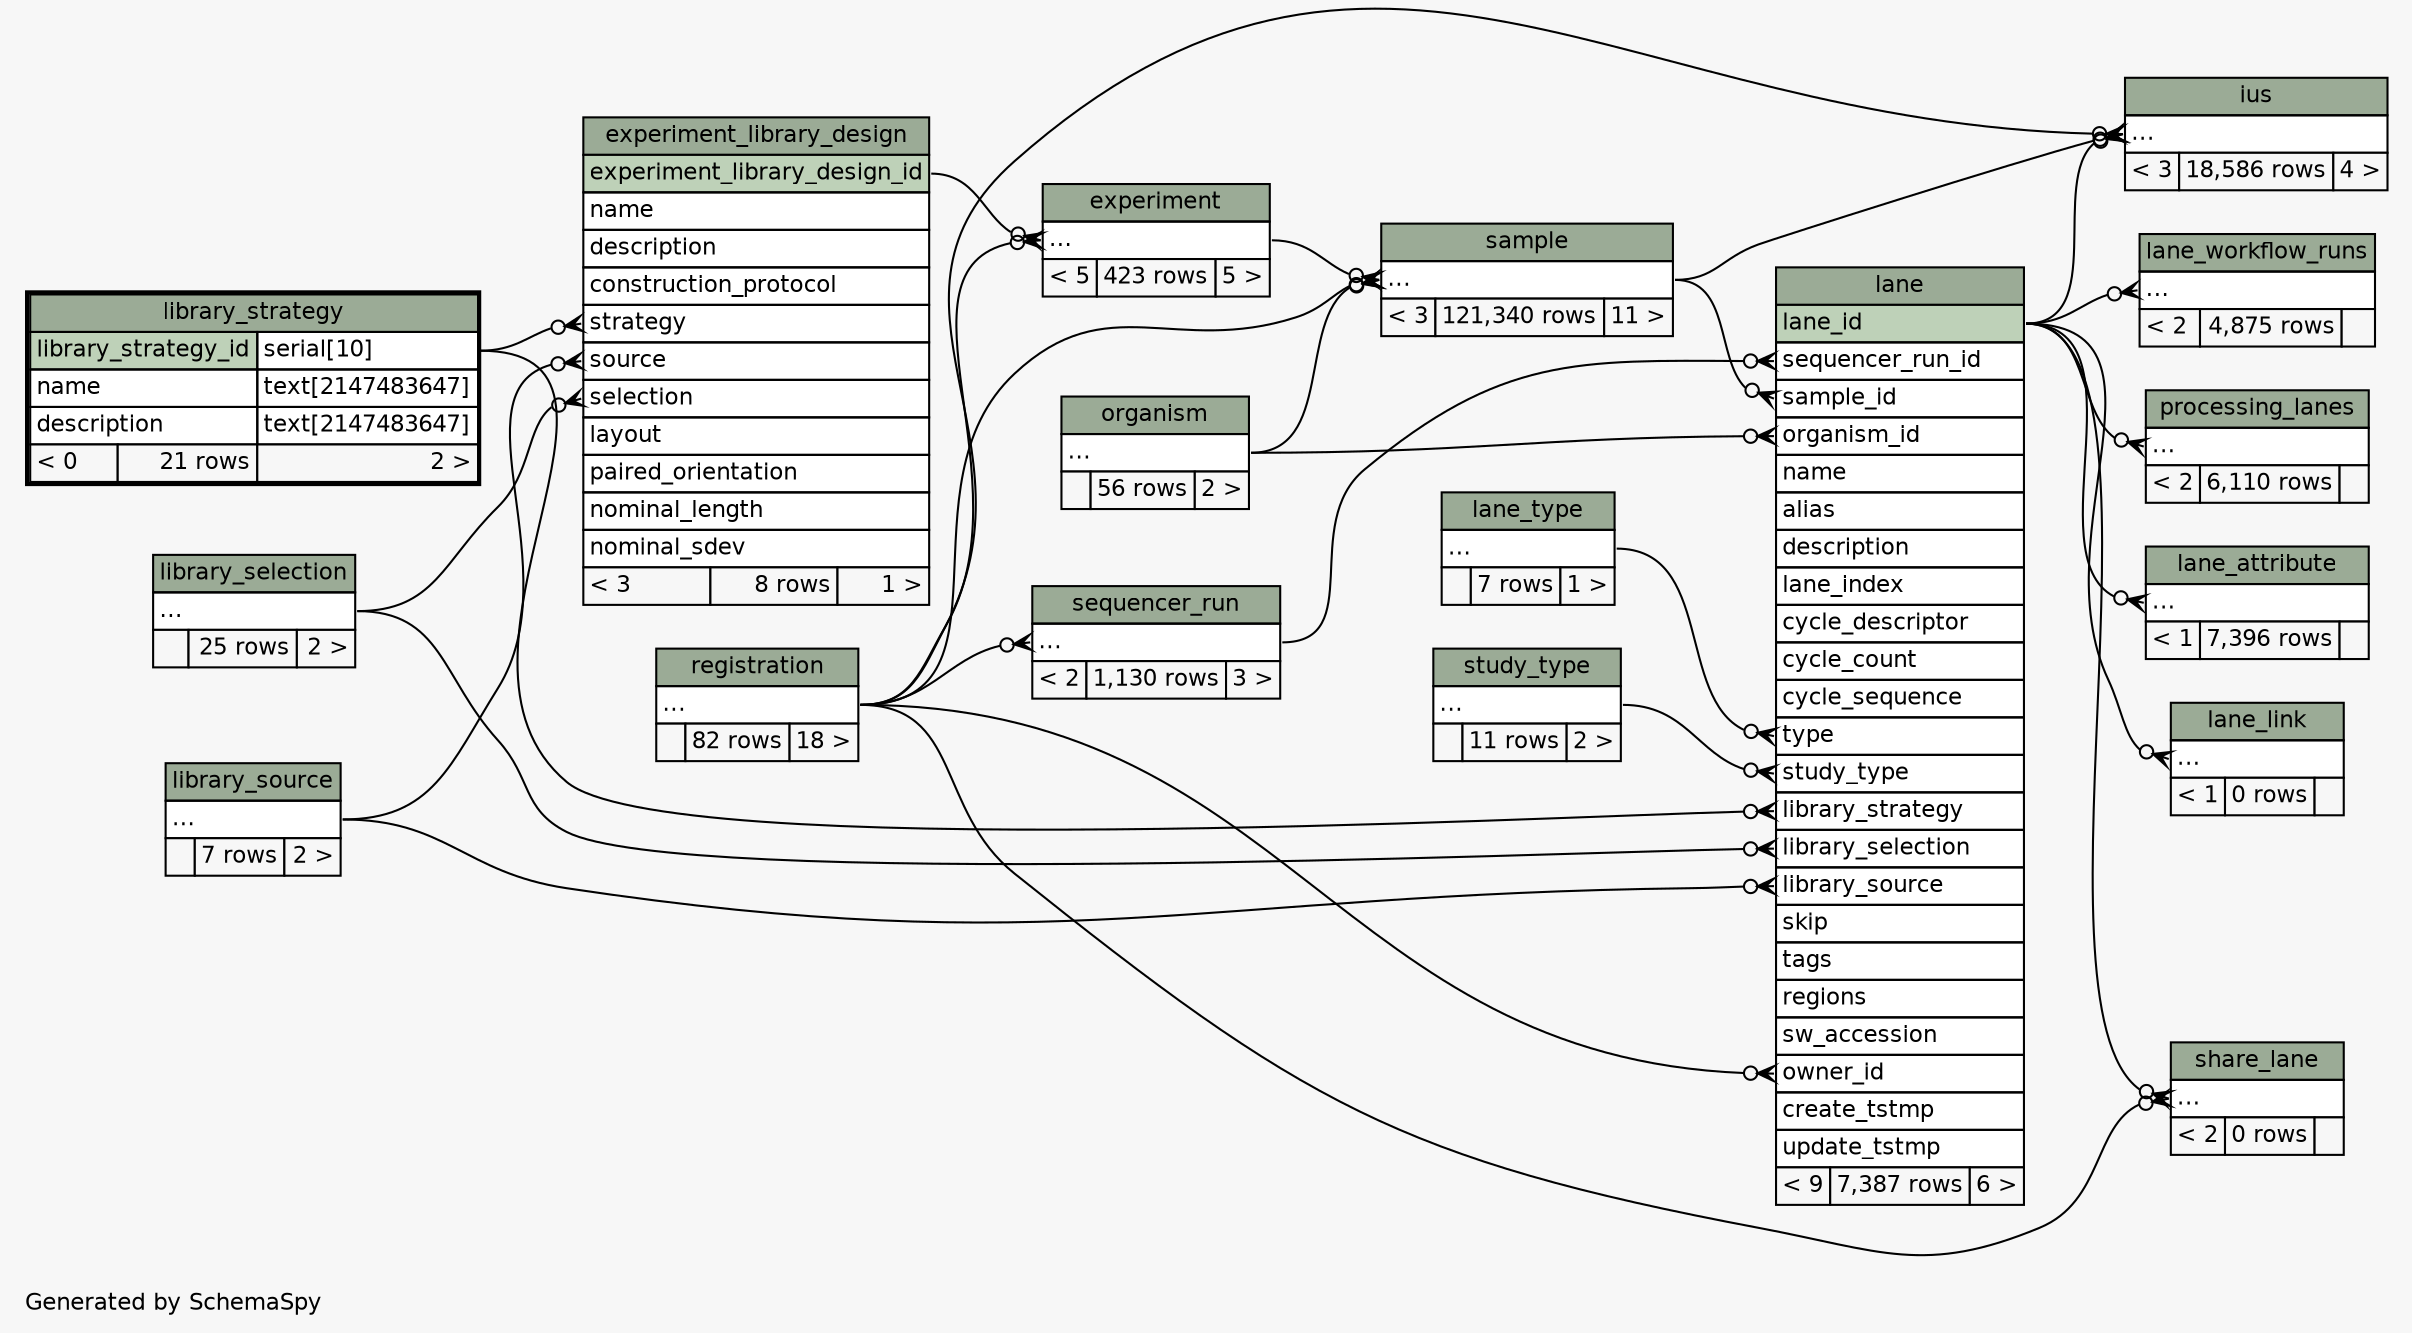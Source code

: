// dot 2.26.3 on Linux 3.5.0-47-generic
// SchemaSpy rev 590
digraph "twoDegreesRelationshipsDiagram" {
  graph [
    rankdir="RL"
    bgcolor="#f7f7f7"
    label="\nGenerated by SchemaSpy"
    labeljust="l"
    nodesep="0.18"
    ranksep="0.46"
    fontname="Helvetica"
    fontsize="11"
  ];
  node [
    fontname="Helvetica"
    fontsize="11"
    shape="plaintext"
  ];
  edge [
    arrowsize="0.8"
  ];
  "experiment":"elipses":w -> "experiment_library_design":"experiment_library_design_id":e [arrowhead=none dir=back arrowtail=crowodot];
  "experiment":"elipses":w -> "registration":"elipses":e [arrowhead=none dir=back arrowtail=crowodot];
  "experiment_library_design":"selection":w -> "library_selection":"elipses":e [arrowhead=none dir=back arrowtail=crowodot];
  "experiment_library_design":"source":w -> "library_source":"elipses":e [arrowhead=none dir=back arrowtail=crowodot];
  "experiment_library_design":"strategy":w -> "library_strategy":"library_strategy_id.type":e [arrowhead=none dir=back arrowtail=crowodot];
  "ius":"elipses":w -> "lane":"lane_id":e [arrowhead=none dir=back arrowtail=crowodot];
  "ius":"elipses":w -> "registration":"elipses":e [arrowhead=none dir=back arrowtail=crowodot];
  "ius":"elipses":w -> "sample":"elipses":e [arrowhead=none dir=back arrowtail=crowodot];
  "lane":"library_selection":w -> "library_selection":"elipses":e [arrowhead=none dir=back arrowtail=crowodot];
  "lane":"library_source":w -> "library_source":"elipses":e [arrowhead=none dir=back arrowtail=crowodot];
  "lane":"library_strategy":w -> "library_strategy":"library_strategy_id.type":e [arrowhead=none dir=back arrowtail=crowodot];
  "lane":"organism_id":w -> "organism":"elipses":e [arrowhead=none dir=back arrowtail=crowodot];
  "lane":"owner_id":w -> "registration":"elipses":e [arrowhead=none dir=back arrowtail=crowodot];
  "lane":"sample_id":w -> "sample":"elipses":e [arrowhead=none dir=back arrowtail=crowodot];
  "lane":"sequencer_run_id":w -> "sequencer_run":"elipses":e [arrowhead=none dir=back arrowtail=crowodot];
  "lane":"study_type":w -> "study_type":"elipses":e [arrowhead=none dir=back arrowtail=crowodot];
  "lane":"type":w -> "lane_type":"elipses":e [arrowhead=none dir=back arrowtail=crowodot];
  "lane_attribute":"elipses":w -> "lane":"lane_id":e [arrowhead=none dir=back arrowtail=crowodot];
  "lane_link":"elipses":w -> "lane":"lane_id":e [arrowhead=none dir=back arrowtail=crowodot];
  "lane_workflow_runs":"elipses":w -> "lane":"lane_id":e [arrowhead=none dir=back arrowtail=crowodot];
  "processing_lanes":"elipses":w -> "lane":"lane_id":e [arrowhead=none dir=back arrowtail=crowodot];
  "sample":"elipses":w -> "experiment":"elipses":e [arrowhead=none dir=back arrowtail=crowodot];
  "sample":"elipses":w -> "organism":"elipses":e [arrowhead=none dir=back arrowtail=crowodot];
  "sample":"elipses":w -> "registration":"elipses":e [arrowhead=none dir=back arrowtail=crowodot];
  "sequencer_run":"elipses":w -> "registration":"elipses":e [arrowhead=none dir=back arrowtail=crowodot];
  "share_lane":"elipses":w -> "lane":"lane_id":e [arrowhead=none dir=back arrowtail=crowodot];
  "share_lane":"elipses":w -> "registration":"elipses":e [arrowhead=none dir=back arrowtail=crowodot];
  "experiment" [
    label=<
    <TABLE BORDER="0" CELLBORDER="1" CELLSPACING="0" BGCOLOR="#ffffff">
      <TR><TD COLSPAN="3" BGCOLOR="#9bab96" ALIGN="CENTER">experiment</TD></TR>
      <TR><TD PORT="elipses" COLSPAN="3" ALIGN="LEFT">...</TD></TR>
      <TR><TD ALIGN="LEFT" BGCOLOR="#f7f7f7">&lt; 5</TD><TD ALIGN="RIGHT" BGCOLOR="#f7f7f7">423 rows</TD><TD ALIGN="RIGHT" BGCOLOR="#f7f7f7">5 &gt;</TD></TR>
    </TABLE>>
    URL="experiment.html"
    tooltip="experiment"
  ];
  "experiment_library_design" [
    label=<
    <TABLE BORDER="0" CELLBORDER="1" CELLSPACING="0" BGCOLOR="#ffffff">
      <TR><TD COLSPAN="3" BGCOLOR="#9bab96" ALIGN="CENTER">experiment_library_design</TD></TR>
      <TR><TD PORT="experiment_library_design_id" COLSPAN="3" BGCOLOR="#bed1b8" ALIGN="LEFT">experiment_library_design_id</TD></TR>
      <TR><TD PORT="name" COLSPAN="3" ALIGN="LEFT">name</TD></TR>
      <TR><TD PORT="description" COLSPAN="3" ALIGN="LEFT">description</TD></TR>
      <TR><TD PORT="construction_protocol" COLSPAN="3" ALIGN="LEFT">construction_protocol</TD></TR>
      <TR><TD PORT="strategy" COLSPAN="3" ALIGN="LEFT">strategy</TD></TR>
      <TR><TD PORT="source" COLSPAN="3" ALIGN="LEFT">source</TD></TR>
      <TR><TD PORT="selection" COLSPAN="3" ALIGN="LEFT">selection</TD></TR>
      <TR><TD PORT="layout" COLSPAN="3" ALIGN="LEFT">layout</TD></TR>
      <TR><TD PORT="paired_orientation" COLSPAN="3" ALIGN="LEFT">paired_orientation</TD></TR>
      <TR><TD PORT="nominal_length" COLSPAN="3" ALIGN="LEFT">nominal_length</TD></TR>
      <TR><TD PORT="nominal_sdev" COLSPAN="3" ALIGN="LEFT">nominal_sdev</TD></TR>
      <TR><TD ALIGN="LEFT" BGCOLOR="#f7f7f7">&lt; 3</TD><TD ALIGN="RIGHT" BGCOLOR="#f7f7f7">8 rows</TD><TD ALIGN="RIGHT" BGCOLOR="#f7f7f7">1 &gt;</TD></TR>
    </TABLE>>
    URL="experiment_library_design.html"
    tooltip="experiment_library_design"
  ];
  "ius" [
    label=<
    <TABLE BORDER="0" CELLBORDER="1" CELLSPACING="0" BGCOLOR="#ffffff">
      <TR><TD COLSPAN="3" BGCOLOR="#9bab96" ALIGN="CENTER">ius</TD></TR>
      <TR><TD PORT="elipses" COLSPAN="3" ALIGN="LEFT">...</TD></TR>
      <TR><TD ALIGN="LEFT" BGCOLOR="#f7f7f7">&lt; 3</TD><TD ALIGN="RIGHT" BGCOLOR="#f7f7f7">18,586 rows</TD><TD ALIGN="RIGHT" BGCOLOR="#f7f7f7">4 &gt;</TD></TR>
    </TABLE>>
    URL="ius.html"
    tooltip="ius"
  ];
  "lane" [
    label=<
    <TABLE BORDER="0" CELLBORDER="1" CELLSPACING="0" BGCOLOR="#ffffff">
      <TR><TD COLSPAN="3" BGCOLOR="#9bab96" ALIGN="CENTER">lane</TD></TR>
      <TR><TD PORT="lane_id" COLSPAN="3" BGCOLOR="#bed1b8" ALIGN="LEFT">lane_id</TD></TR>
      <TR><TD PORT="sequencer_run_id" COLSPAN="3" ALIGN="LEFT">sequencer_run_id</TD></TR>
      <TR><TD PORT="sample_id" COLSPAN="3" ALIGN="LEFT">sample_id</TD></TR>
      <TR><TD PORT="organism_id" COLSPAN="3" ALIGN="LEFT">organism_id</TD></TR>
      <TR><TD PORT="name" COLSPAN="3" ALIGN="LEFT">name</TD></TR>
      <TR><TD PORT="alias" COLSPAN="3" ALIGN="LEFT">alias</TD></TR>
      <TR><TD PORT="description" COLSPAN="3" ALIGN="LEFT">description</TD></TR>
      <TR><TD PORT="lane_index" COLSPAN="3" ALIGN="LEFT">lane_index</TD></TR>
      <TR><TD PORT="cycle_descriptor" COLSPAN="3" ALIGN="LEFT">cycle_descriptor</TD></TR>
      <TR><TD PORT="cycle_count" COLSPAN="3" ALIGN="LEFT">cycle_count</TD></TR>
      <TR><TD PORT="cycle_sequence" COLSPAN="3" ALIGN="LEFT">cycle_sequence</TD></TR>
      <TR><TD PORT="type" COLSPAN="3" ALIGN="LEFT">type</TD></TR>
      <TR><TD PORT="study_type" COLSPAN="3" ALIGN="LEFT">study_type</TD></TR>
      <TR><TD PORT="library_strategy" COLSPAN="3" ALIGN="LEFT">library_strategy</TD></TR>
      <TR><TD PORT="library_selection" COLSPAN="3" ALIGN="LEFT">library_selection</TD></TR>
      <TR><TD PORT="library_source" COLSPAN="3" ALIGN="LEFT">library_source</TD></TR>
      <TR><TD PORT="skip" COLSPAN="3" ALIGN="LEFT">skip</TD></TR>
      <TR><TD PORT="tags" COLSPAN="3" ALIGN="LEFT">tags</TD></TR>
      <TR><TD PORT="regions" COLSPAN="3" ALIGN="LEFT">regions</TD></TR>
      <TR><TD PORT="sw_accession" COLSPAN="3" ALIGN="LEFT">sw_accession</TD></TR>
      <TR><TD PORT="owner_id" COLSPAN="3" ALIGN="LEFT">owner_id</TD></TR>
      <TR><TD PORT="create_tstmp" COLSPAN="3" ALIGN="LEFT">create_tstmp</TD></TR>
      <TR><TD PORT="update_tstmp" COLSPAN="3" ALIGN="LEFT">update_tstmp</TD></TR>
      <TR><TD ALIGN="LEFT" BGCOLOR="#f7f7f7">&lt; 9</TD><TD ALIGN="RIGHT" BGCOLOR="#f7f7f7">7,387 rows</TD><TD ALIGN="RIGHT" BGCOLOR="#f7f7f7">6 &gt;</TD></TR>
    </TABLE>>
    URL="lane.html"
    tooltip="lane"
  ];
  "lane_attribute" [
    label=<
    <TABLE BORDER="0" CELLBORDER="1" CELLSPACING="0" BGCOLOR="#ffffff">
      <TR><TD COLSPAN="3" BGCOLOR="#9bab96" ALIGN="CENTER">lane_attribute</TD></TR>
      <TR><TD PORT="elipses" COLSPAN="3" ALIGN="LEFT">...</TD></TR>
      <TR><TD ALIGN="LEFT" BGCOLOR="#f7f7f7">&lt; 1</TD><TD ALIGN="RIGHT" BGCOLOR="#f7f7f7">7,396 rows</TD><TD ALIGN="RIGHT" BGCOLOR="#f7f7f7">  </TD></TR>
    </TABLE>>
    URL="lane_attribute.html"
    tooltip="lane_attribute"
  ];
  "lane_link" [
    label=<
    <TABLE BORDER="0" CELLBORDER="1" CELLSPACING="0" BGCOLOR="#ffffff">
      <TR><TD COLSPAN="3" BGCOLOR="#9bab96" ALIGN="CENTER">lane_link</TD></TR>
      <TR><TD PORT="elipses" COLSPAN="3" ALIGN="LEFT">...</TD></TR>
      <TR><TD ALIGN="LEFT" BGCOLOR="#f7f7f7">&lt; 1</TD><TD ALIGN="RIGHT" BGCOLOR="#f7f7f7">0 rows</TD><TD ALIGN="RIGHT" BGCOLOR="#f7f7f7">  </TD></TR>
    </TABLE>>
    URL="lane_link.html"
    tooltip="lane_link"
  ];
  "lane_type" [
    label=<
    <TABLE BORDER="0" CELLBORDER="1" CELLSPACING="0" BGCOLOR="#ffffff">
      <TR><TD COLSPAN="3" BGCOLOR="#9bab96" ALIGN="CENTER">lane_type</TD></TR>
      <TR><TD PORT="elipses" COLSPAN="3" ALIGN="LEFT">...</TD></TR>
      <TR><TD ALIGN="LEFT" BGCOLOR="#f7f7f7">  </TD><TD ALIGN="RIGHT" BGCOLOR="#f7f7f7">7 rows</TD><TD ALIGN="RIGHT" BGCOLOR="#f7f7f7">1 &gt;</TD></TR>
    </TABLE>>
    URL="lane_type.html"
    tooltip="lane_type"
  ];
  "lane_workflow_runs" [
    label=<
    <TABLE BORDER="0" CELLBORDER="1" CELLSPACING="0" BGCOLOR="#ffffff">
      <TR><TD COLSPAN="3" BGCOLOR="#9bab96" ALIGN="CENTER">lane_workflow_runs</TD></TR>
      <TR><TD PORT="elipses" COLSPAN="3" ALIGN="LEFT">...</TD></TR>
      <TR><TD ALIGN="LEFT" BGCOLOR="#f7f7f7">&lt; 2</TD><TD ALIGN="RIGHT" BGCOLOR="#f7f7f7">4,875 rows</TD><TD ALIGN="RIGHT" BGCOLOR="#f7f7f7">  </TD></TR>
    </TABLE>>
    URL="lane_workflow_runs.html"
    tooltip="lane_workflow_runs"
  ];
  "library_selection" [
    label=<
    <TABLE BORDER="0" CELLBORDER="1" CELLSPACING="0" BGCOLOR="#ffffff">
      <TR><TD COLSPAN="3" BGCOLOR="#9bab96" ALIGN="CENTER">library_selection</TD></TR>
      <TR><TD PORT="elipses" COLSPAN="3" ALIGN="LEFT">...</TD></TR>
      <TR><TD ALIGN="LEFT" BGCOLOR="#f7f7f7">  </TD><TD ALIGN="RIGHT" BGCOLOR="#f7f7f7">25 rows</TD><TD ALIGN="RIGHT" BGCOLOR="#f7f7f7">2 &gt;</TD></TR>
    </TABLE>>
    URL="library_selection.html"
    tooltip="library_selection"
  ];
  "library_source" [
    label=<
    <TABLE BORDER="0" CELLBORDER="1" CELLSPACING="0" BGCOLOR="#ffffff">
      <TR><TD COLSPAN="3" BGCOLOR="#9bab96" ALIGN="CENTER">library_source</TD></TR>
      <TR><TD PORT="elipses" COLSPAN="3" ALIGN="LEFT">...</TD></TR>
      <TR><TD ALIGN="LEFT" BGCOLOR="#f7f7f7">  </TD><TD ALIGN="RIGHT" BGCOLOR="#f7f7f7">7 rows</TD><TD ALIGN="RIGHT" BGCOLOR="#f7f7f7">2 &gt;</TD></TR>
    </TABLE>>
    URL="library_source.html"
    tooltip="library_source"
  ];
  "library_strategy" [
    label=<
    <TABLE BORDER="2" CELLBORDER="1" CELLSPACING="0" BGCOLOR="#ffffff">
      <TR><TD COLSPAN="3" BGCOLOR="#9bab96" ALIGN="CENTER">library_strategy</TD></TR>
      <TR><TD PORT="library_strategy_id" COLSPAN="2" BGCOLOR="#bed1b8" ALIGN="LEFT">library_strategy_id</TD><TD PORT="library_strategy_id.type" ALIGN="LEFT">serial[10]</TD></TR>
      <TR><TD PORT="name" COLSPAN="2" ALIGN="LEFT">name</TD><TD PORT="name.type" ALIGN="LEFT">text[2147483647]</TD></TR>
      <TR><TD PORT="description" COLSPAN="2" ALIGN="LEFT">description</TD><TD PORT="description.type" ALIGN="LEFT">text[2147483647]</TD></TR>
      <TR><TD ALIGN="LEFT" BGCOLOR="#f7f7f7">&lt; 0</TD><TD ALIGN="RIGHT" BGCOLOR="#f7f7f7">21 rows</TD><TD ALIGN="RIGHT" BGCOLOR="#f7f7f7">2 &gt;</TD></TR>
    </TABLE>>
    URL="library_strategy.html"
    tooltip="library_strategy"
  ];
  "organism" [
    label=<
    <TABLE BORDER="0" CELLBORDER="1" CELLSPACING="0" BGCOLOR="#ffffff">
      <TR><TD COLSPAN="3" BGCOLOR="#9bab96" ALIGN="CENTER">organism</TD></TR>
      <TR><TD PORT="elipses" COLSPAN="3" ALIGN="LEFT">...</TD></TR>
      <TR><TD ALIGN="LEFT" BGCOLOR="#f7f7f7">  </TD><TD ALIGN="RIGHT" BGCOLOR="#f7f7f7">56 rows</TD><TD ALIGN="RIGHT" BGCOLOR="#f7f7f7">2 &gt;</TD></TR>
    </TABLE>>
    URL="organism.html"
    tooltip="organism"
  ];
  "processing_lanes" [
    label=<
    <TABLE BORDER="0" CELLBORDER="1" CELLSPACING="0" BGCOLOR="#ffffff">
      <TR><TD COLSPAN="3" BGCOLOR="#9bab96" ALIGN="CENTER">processing_lanes</TD></TR>
      <TR><TD PORT="elipses" COLSPAN="3" ALIGN="LEFT">...</TD></TR>
      <TR><TD ALIGN="LEFT" BGCOLOR="#f7f7f7">&lt; 2</TD><TD ALIGN="RIGHT" BGCOLOR="#f7f7f7">6,110 rows</TD><TD ALIGN="RIGHT" BGCOLOR="#f7f7f7">  </TD></TR>
    </TABLE>>
    URL="processing_lanes.html"
    tooltip="processing_lanes"
  ];
  "registration" [
    label=<
    <TABLE BORDER="0" CELLBORDER="1" CELLSPACING="0" BGCOLOR="#ffffff">
      <TR><TD COLSPAN="3" BGCOLOR="#9bab96" ALIGN="CENTER">registration</TD></TR>
      <TR><TD PORT="elipses" COLSPAN="3" ALIGN="LEFT">...</TD></TR>
      <TR><TD ALIGN="LEFT" BGCOLOR="#f7f7f7">  </TD><TD ALIGN="RIGHT" BGCOLOR="#f7f7f7">82 rows</TD><TD ALIGN="RIGHT" BGCOLOR="#f7f7f7">18 &gt;</TD></TR>
    </TABLE>>
    URL="registration.html"
    tooltip="registration"
  ];
  "sample" [
    label=<
    <TABLE BORDER="0" CELLBORDER="1" CELLSPACING="0" BGCOLOR="#ffffff">
      <TR><TD COLSPAN="3" BGCOLOR="#9bab96" ALIGN="CENTER">sample</TD></TR>
      <TR><TD PORT="elipses" COLSPAN="3" ALIGN="LEFT">...</TD></TR>
      <TR><TD ALIGN="LEFT" BGCOLOR="#f7f7f7">&lt; 3</TD><TD ALIGN="RIGHT" BGCOLOR="#f7f7f7">121,340 rows</TD><TD ALIGN="RIGHT" BGCOLOR="#f7f7f7">11 &gt;</TD></TR>
    </TABLE>>
    URL="sample.html"
    tooltip="sample"
  ];
  "sequencer_run" [
    label=<
    <TABLE BORDER="0" CELLBORDER="1" CELLSPACING="0" BGCOLOR="#ffffff">
      <TR><TD COLSPAN="3" BGCOLOR="#9bab96" ALIGN="CENTER">sequencer_run</TD></TR>
      <TR><TD PORT="elipses" COLSPAN="3" ALIGN="LEFT">...</TD></TR>
      <TR><TD ALIGN="LEFT" BGCOLOR="#f7f7f7">&lt; 2</TD><TD ALIGN="RIGHT" BGCOLOR="#f7f7f7">1,130 rows</TD><TD ALIGN="RIGHT" BGCOLOR="#f7f7f7">3 &gt;</TD></TR>
    </TABLE>>
    URL="sequencer_run.html"
    tooltip="sequencer_run"
  ];
  "share_lane" [
    label=<
    <TABLE BORDER="0" CELLBORDER="1" CELLSPACING="0" BGCOLOR="#ffffff">
      <TR><TD COLSPAN="3" BGCOLOR="#9bab96" ALIGN="CENTER">share_lane</TD></TR>
      <TR><TD PORT="elipses" COLSPAN="3" ALIGN="LEFT">...</TD></TR>
      <TR><TD ALIGN="LEFT" BGCOLOR="#f7f7f7">&lt; 2</TD><TD ALIGN="RIGHT" BGCOLOR="#f7f7f7">0 rows</TD><TD ALIGN="RIGHT" BGCOLOR="#f7f7f7">  </TD></TR>
    </TABLE>>
    URL="share_lane.html"
    tooltip="share_lane"
  ];
  "study_type" [
    label=<
    <TABLE BORDER="0" CELLBORDER="1" CELLSPACING="0" BGCOLOR="#ffffff">
      <TR><TD COLSPAN="3" BGCOLOR="#9bab96" ALIGN="CENTER">study_type</TD></TR>
      <TR><TD PORT="elipses" COLSPAN="3" ALIGN="LEFT">...</TD></TR>
      <TR><TD ALIGN="LEFT" BGCOLOR="#f7f7f7">  </TD><TD ALIGN="RIGHT" BGCOLOR="#f7f7f7">11 rows</TD><TD ALIGN="RIGHT" BGCOLOR="#f7f7f7">2 &gt;</TD></TR>
    </TABLE>>
    URL="study_type.html"
    tooltip="study_type"
  ];
}
